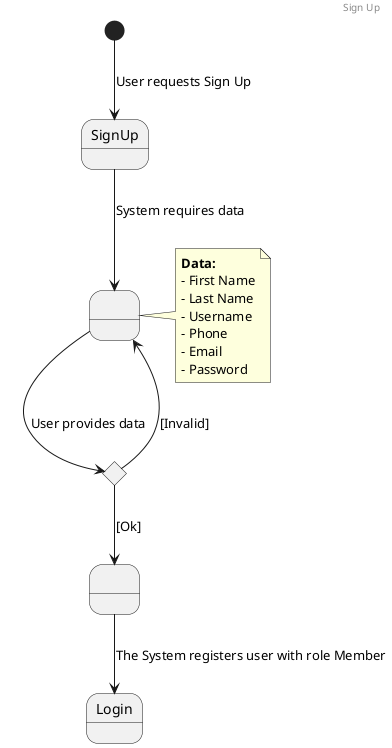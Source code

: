 @startuml

header Sign Up

state "SignUp" as s1
state " " as s2
state "Decision" as Decision <<choice>>
state " " as s3

[*] --> s1 : User requests Sign Up

s1 -down-> s2 : System requires data

note right of s2
<b>Data:</b>
- First Name
- Last Name
- Username
- Phone
- Email
- Password
end note

s2 -down->  Decision : User provides data

Decision -right-> s2 : [Invalid]
Decision -down-> s3 : [Ok]

s3 --> Login : The System registers user with role Member

@enduml